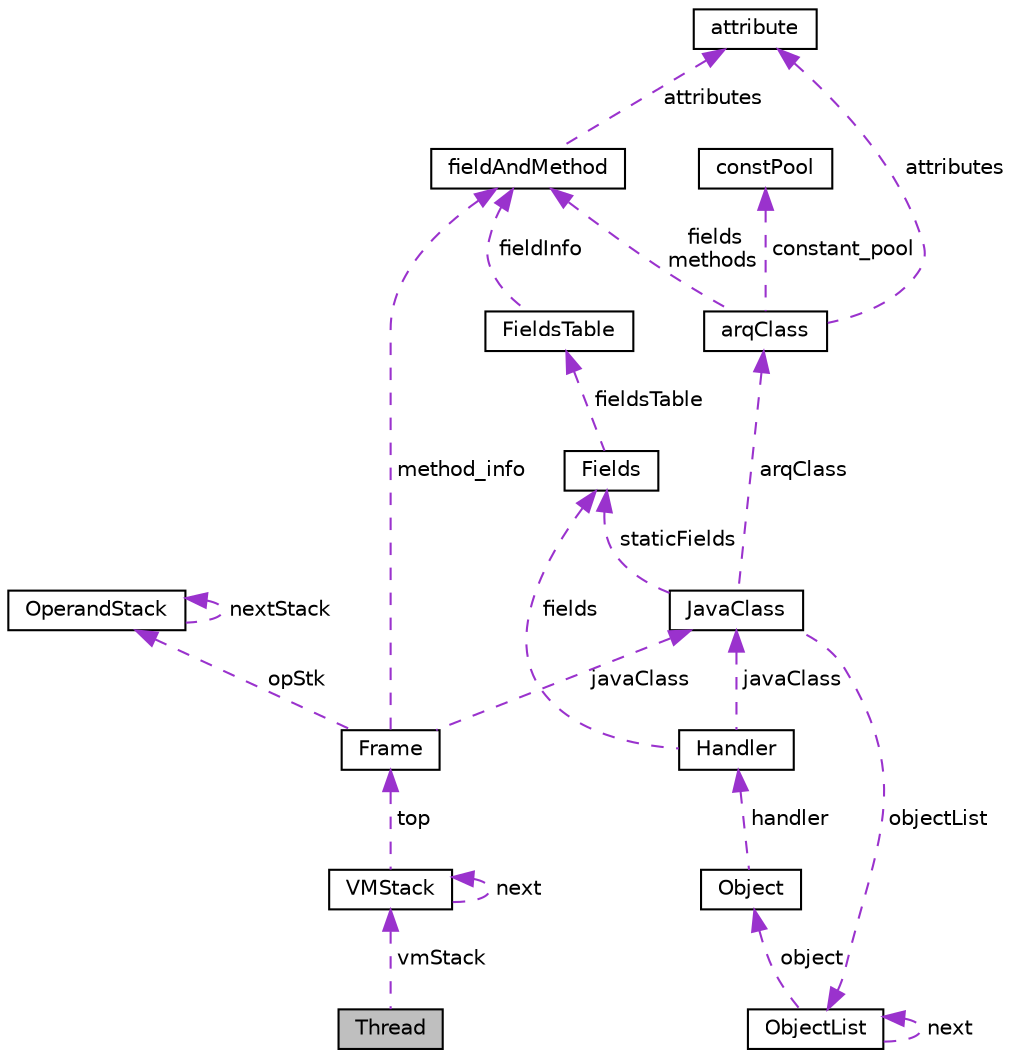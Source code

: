 digraph "Thread"
{
  edge [fontname="Helvetica",fontsize="10",labelfontname="Helvetica",labelfontsize="10"];
  node [fontname="Helvetica",fontsize="10",shape=record];
  Node1 [label="Thread",height=0.2,width=0.4,color="black", fillcolor="grey75", style="filled", fontcolor="black"];
  Node2 -> Node1 [dir="back",color="darkorchid3",fontsize="10",style="dashed",label=" vmStack" ,fontname="Helvetica"];
  Node2 [label="VMStack",height=0.2,width=0.4,color="black", fillcolor="white", style="filled",URL="$struct_v_m_stack.html"];
  Node3 -> Node2 [dir="back",color="darkorchid3",fontsize="10",style="dashed",label=" top" ,fontname="Helvetica"];
  Node3 [label="Frame",height=0.2,width=0.4,color="black", fillcolor="white", style="filled",URL="$struct_frame.html",tooltip="Estrutura da Frame. "];
  Node4 -> Node3 [dir="back",color="darkorchid3",fontsize="10",style="dashed",label=" opStk" ,fontname="Helvetica"];
  Node4 [label="OperandStack",height=0.2,width=0.4,color="black", fillcolor="white", style="filled",URL="$struct_operand_stack.html"];
  Node4 -> Node4 [dir="back",color="darkorchid3",fontsize="10",style="dashed",label=" nextStack" ,fontname="Helvetica"];
  Node5 -> Node3 [dir="back",color="darkorchid3",fontsize="10",style="dashed",label=" javaClass" ,fontname="Helvetica"];
  Node5 [label="JavaClass",height=0.2,width=0.4,color="black", fillcolor="white", style="filled",URL="$struct_java_class.html",tooltip="Estrutura da JavaClass. "];
  Node6 -> Node5 [dir="back",color="darkorchid3",fontsize="10",style="dashed",label=" staticFields" ,fontname="Helvetica"];
  Node6 [label="Fields",height=0.2,width=0.4,color="black", fillcolor="white", style="filled",URL="$struct_fields.html",tooltip="Estrutura da FieldsTable. "];
  Node7 -> Node6 [dir="back",color="darkorchid3",fontsize="10",style="dashed",label=" fieldsTable" ,fontname="Helvetica"];
  Node7 [label="FieldsTable",height=0.2,width=0.4,color="black", fillcolor="white", style="filled",URL="$struct_fields_table.html",tooltip="Estrutura da FieldsTable. "];
  Node8 -> Node7 [dir="back",color="darkorchid3",fontsize="10",style="dashed",label=" fieldInfo" ,fontname="Helvetica"];
  Node8 [label="fieldAndMethod",height=0.2,width=0.4,color="black", fillcolor="white", style="filled",URL="$structfield_and_method.html",tooltip="Estrutura de Campos e Metodos. "];
  Node9 -> Node8 [dir="back",color="darkorchid3",fontsize="10",style="dashed",label=" attributes" ,fontname="Helvetica"];
  Node9 [label="attribute",height=0.2,width=0.4,color="black", fillcolor="white", style="filled",URL="$structattribute.html",tooltip="Estrutura de Atributos. "];
  Node10 -> Node5 [dir="back",color="darkorchid3",fontsize="10",style="dashed",label=" arqClass" ,fontname="Helvetica"];
  Node10 [label="arqClass",height=0.2,width=0.4,color="black", fillcolor="white", style="filled",URL="$structarq_class.html",tooltip="um metodo. "];
  Node8 -> Node10 [dir="back",color="darkorchid3",fontsize="10",style="dashed",label=" fields\nmethods" ,fontname="Helvetica"];
  Node9 -> Node10 [dir="back",color="darkorchid3",fontsize="10",style="dashed",label=" attributes" ,fontname="Helvetica"];
  Node11 -> Node10 [dir="back",color="darkorchid3",fontsize="10",style="dashed",label=" constant_pool" ,fontname="Helvetica"];
  Node11 [label="constPool",height=0.2,width=0.4,color="black", fillcolor="white", style="filled",URL="$structconst_pool.html",tooltip="Estrutura do Pool de Constantes. "];
  Node12 -> Node5 [dir="back",color="darkorchid3",fontsize="10",style="dashed",label=" objectList" ,fontname="Helvetica"];
  Node12 [label="ObjectList",height=0.2,width=0.4,color="black", fillcolor="white", style="filled",URL="$struct_object_list.html",tooltip="Estrutura da ObjectList. "];
  Node12 -> Node12 [dir="back",color="darkorchid3",fontsize="10",style="dashed",label=" next" ,fontname="Helvetica"];
  Node13 -> Node12 [dir="back",color="darkorchid3",fontsize="10",style="dashed",label=" object" ,fontname="Helvetica"];
  Node13 [label="Object",height=0.2,width=0.4,color="black", fillcolor="white", style="filled",URL="$struct_object.html",tooltip="Estrutura do Object. "];
  Node14 -> Node13 [dir="back",color="darkorchid3",fontsize="10",style="dashed",label=" handler" ,fontname="Helvetica"];
  Node14 [label="Handler",height=0.2,width=0.4,color="black", fillcolor="white", style="filled",URL="$struct_handler.html",tooltip="Estrutura da Handler. "];
  Node5 -> Node14 [dir="back",color="darkorchid3",fontsize="10",style="dashed",label=" javaClass" ,fontname="Helvetica"];
  Node6 -> Node14 [dir="back",color="darkorchid3",fontsize="10",style="dashed",label=" fields" ,fontname="Helvetica"];
  Node8 -> Node3 [dir="back",color="darkorchid3",fontsize="10",style="dashed",label=" method_info" ,fontname="Helvetica"];
  Node2 -> Node2 [dir="back",color="darkorchid3",fontsize="10",style="dashed",label=" next" ,fontname="Helvetica"];
}
